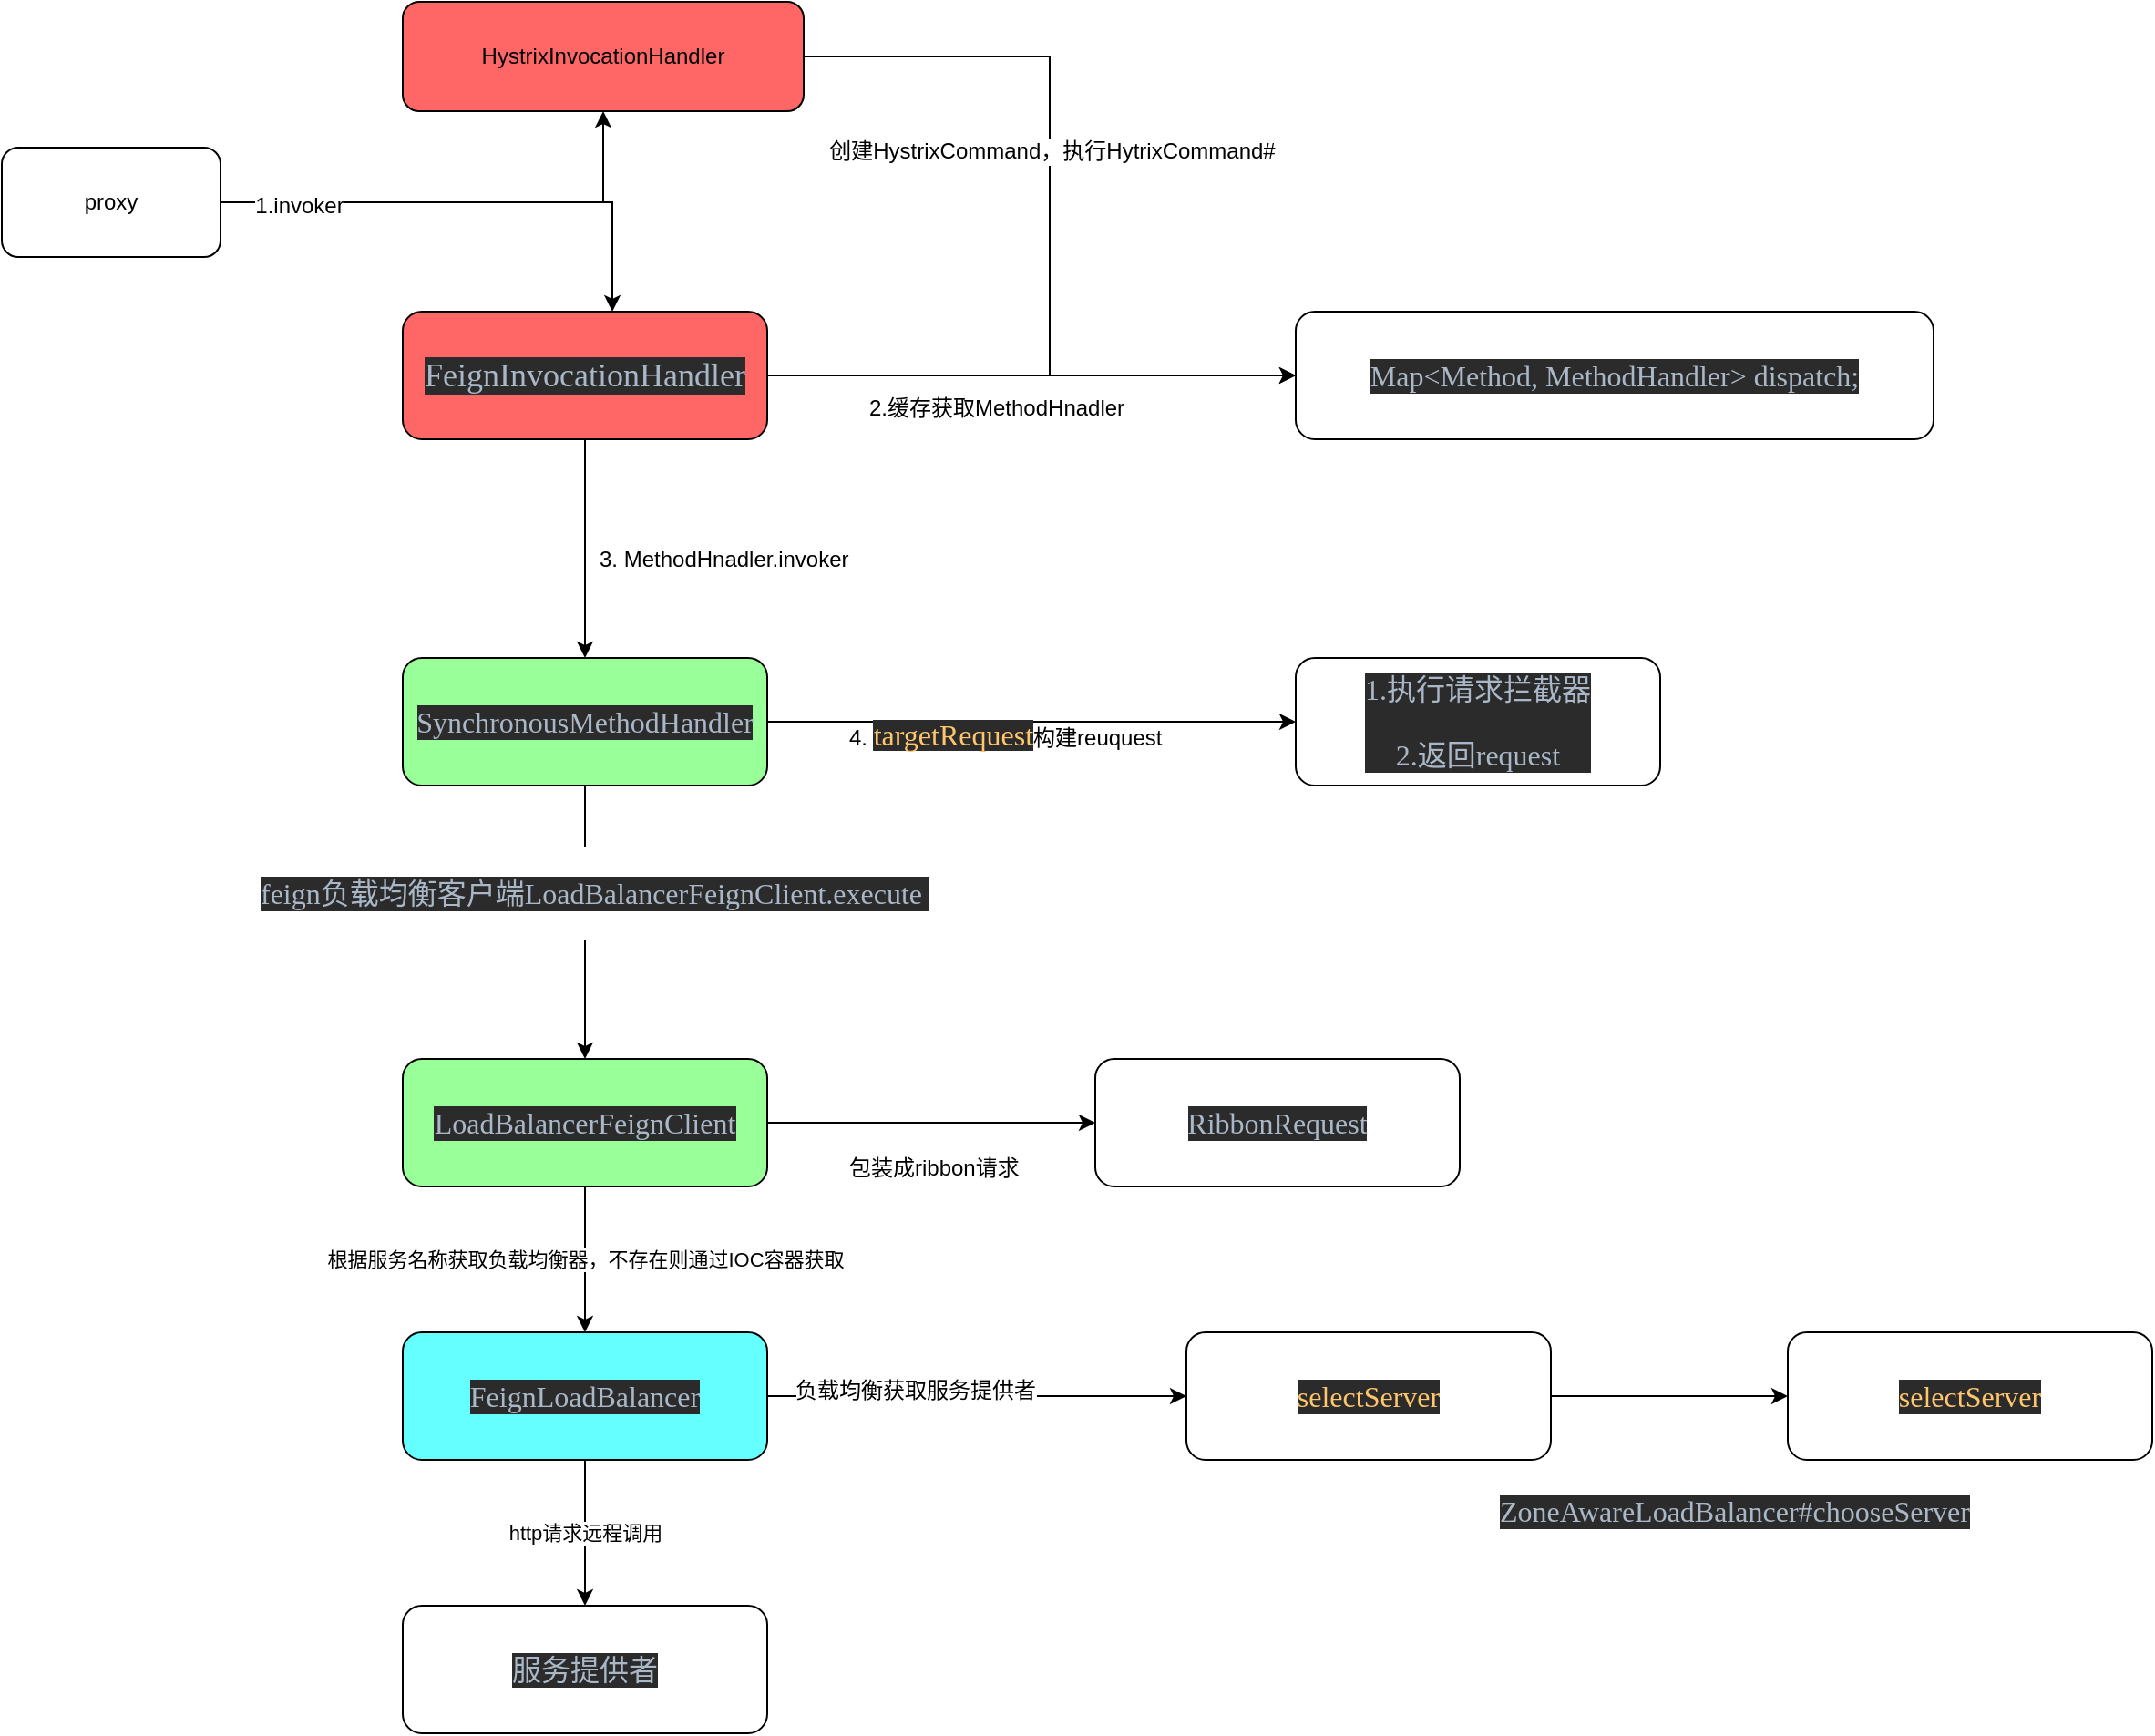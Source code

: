 <mxfile version="21.1.9" type="github">
  <diagram name="第 1 页" id="qn3Tn2SquWqW-UXo0Z5R">
    <mxGraphModel dx="1434" dy="796" grid="1" gridSize="10" guides="1" tooltips="1" connect="1" arrows="1" fold="1" page="1" pageScale="1" pageWidth="827" pageHeight="1169" math="0" shadow="0">
      <root>
        <mxCell id="0" />
        <mxCell id="1" parent="0" />
        <mxCell id="pDx7gOPHF9VMvQiZueu2-1" value="" style="edgeStyle=orthogonalEdgeStyle;rounded=0;orthogonalLoop=1;jettySize=auto;html=1;" edge="1" parent="1" source="pDx7gOPHF9VMvQiZueu2-5" target="pDx7gOPHF9VMvQiZueu2-8">
          <mxGeometry relative="1" as="geometry" />
        </mxCell>
        <mxCell id="pDx7gOPHF9VMvQiZueu2-2" style="edgeStyle=orthogonalEdgeStyle;rounded=0;orthogonalLoop=1;jettySize=auto;html=1;entryX=0.575;entryY=0;entryDx=0;entryDy=0;entryPerimeter=0;" edge="1" parent="1" source="pDx7gOPHF9VMvQiZueu2-5" target="pDx7gOPHF9VMvQiZueu2-11">
          <mxGeometry relative="1" as="geometry" />
        </mxCell>
        <mxCell id="pDx7gOPHF9VMvQiZueu2-3" value="in" style="text;html=1;resizable=0;points=[];align=center;verticalAlign=middle;labelBackgroundColor=#ffffff;" vertex="1" connectable="0" parent="pDx7gOPHF9VMvQiZueu2-2">
          <mxGeometry x="-0.635" y="-3" relative="1" as="geometry">
            <mxPoint as="offset" />
          </mxGeometry>
        </mxCell>
        <mxCell id="pDx7gOPHF9VMvQiZueu2-4" value="1.invoker" style="text;html=1;resizable=0;points=[];align=center;verticalAlign=middle;labelBackgroundColor=#ffffff;" vertex="1" connectable="0" parent="pDx7gOPHF9VMvQiZueu2-2">
          <mxGeometry x="-0.69" y="-2" relative="1" as="geometry">
            <mxPoint as="offset" />
          </mxGeometry>
        </mxCell>
        <mxCell id="pDx7gOPHF9VMvQiZueu2-5" value="proxy" style="rounded=1;whiteSpace=wrap;html=1;" vertex="1" parent="1">
          <mxGeometry x="50" y="300" width="120" height="60" as="geometry" />
        </mxCell>
        <mxCell id="pDx7gOPHF9VMvQiZueu2-6" style="edgeStyle=orthogonalEdgeStyle;rounded=0;orthogonalLoop=1;jettySize=auto;html=1;entryX=0;entryY=0.5;entryDx=0;entryDy=0;" edge="1" parent="1" source="pDx7gOPHF9VMvQiZueu2-8" target="pDx7gOPHF9VMvQiZueu2-30">
          <mxGeometry relative="1" as="geometry" />
        </mxCell>
        <mxCell id="pDx7gOPHF9VMvQiZueu2-7" value="创建HystrixCommand，执行HytrixCommand#" style="text;html=1;resizable=0;points=[];align=center;verticalAlign=middle;labelBackgroundColor=#ffffff;" vertex="1" connectable="0" parent="pDx7gOPHF9VMvQiZueu2-6">
          <mxGeometry x="-0.393" y="-52" relative="1" as="geometry">
            <mxPoint x="53" y="52" as="offset" />
          </mxGeometry>
        </mxCell>
        <mxCell id="pDx7gOPHF9VMvQiZueu2-8" value="HystrixInvocationHandler" style="rounded=1;whiteSpace=wrap;html=1;fillColor=#FF6666;" vertex="1" parent="1">
          <mxGeometry x="270" y="220" width="220" height="60" as="geometry" />
        </mxCell>
        <mxCell id="pDx7gOPHF9VMvQiZueu2-9" value="" style="edgeStyle=orthogonalEdgeStyle;rounded=0;orthogonalLoop=1;jettySize=auto;html=1;" edge="1" parent="1" source="pDx7gOPHF9VMvQiZueu2-11" target="pDx7gOPHF9VMvQiZueu2-30">
          <mxGeometry relative="1" as="geometry" />
        </mxCell>
        <mxCell id="pDx7gOPHF9VMvQiZueu2-10" value="" style="edgeStyle=orthogonalEdgeStyle;rounded=0;orthogonalLoop=1;jettySize=auto;html=1;" edge="1" parent="1" source="pDx7gOPHF9VMvQiZueu2-11" target="pDx7gOPHF9VMvQiZueu2-15">
          <mxGeometry relative="1" as="geometry" />
        </mxCell>
        <mxCell id="pDx7gOPHF9VMvQiZueu2-11" value="&lt;pre style=&quot;background-color: rgb(43 , 43 , 43)&quot;&gt;&lt;font color=&quot;#a9b7c6&quot; face=&quot;consolas&quot;&gt;&lt;font style=&quot;font-size: 18px&quot;&gt;FeignInvocationHandler&lt;/font&gt;&lt;span style=&quot;font-size: 12pt&quot;&gt;&lt;br&gt;&lt;/span&gt;&lt;/font&gt;&lt;/pre&gt;" style="rounded=1;whiteSpace=wrap;html=1;fillColor=#FF6666;" vertex="1" parent="1">
          <mxGeometry x="270" y="390" width="200" height="70" as="geometry" />
        </mxCell>
        <mxCell id="pDx7gOPHF9VMvQiZueu2-12" value="" style="edgeStyle=orthogonalEdgeStyle;rounded=0;orthogonalLoop=1;jettySize=auto;html=1;" edge="1" parent="1" source="pDx7gOPHF9VMvQiZueu2-15" target="pDx7gOPHF9VMvQiZueu2-29">
          <mxGeometry relative="1" as="geometry" />
        </mxCell>
        <mxCell id="pDx7gOPHF9VMvQiZueu2-13" value="" style="edgeStyle=orthogonalEdgeStyle;rounded=0;orthogonalLoop=1;jettySize=auto;html=1;" edge="1" parent="1" source="pDx7gOPHF9VMvQiZueu2-15" target="pDx7gOPHF9VMvQiZueu2-18">
          <mxGeometry relative="1" as="geometry">
            <Array as="points">
              <mxPoint x="370" y="690" />
              <mxPoint x="370" y="690" />
            </Array>
          </mxGeometry>
        </mxCell>
        <mxCell id="pDx7gOPHF9VMvQiZueu2-14" value="&lt;pre style=&quot;background-color: #2b2b2b ; color: #a9b7c6 ; font-family: &amp;#34;consolas&amp;#34; ; font-size: 12.0pt&quot;&gt;feign负载均衡客户端LoadBalancerFeignClient.execute &lt;/pre&gt;" style="text;html=1;resizable=0;points=[];align=center;verticalAlign=middle;labelBackgroundColor=#ffffff;" vertex="1" connectable="0" parent="pDx7gOPHF9VMvQiZueu2-13">
          <mxGeometry x="-0.213" y="5" relative="1" as="geometry">
            <mxPoint as="offset" />
          </mxGeometry>
        </mxCell>
        <mxCell id="pDx7gOPHF9VMvQiZueu2-15" value="&lt;pre style=&quot;background-color: rgb(43 , 43 , 43)&quot;&gt;&lt;pre style=&quot;color: rgb(169 , 183 , 198) ; font-family: &amp;#34;consolas&amp;#34; ; font-size: 12pt&quot;&gt;SynchronousMethodHandler&lt;/pre&gt;&lt;/pre&gt;" style="rounded=1;whiteSpace=wrap;html=1;fillColor=#99FF99;" vertex="1" parent="1">
          <mxGeometry x="270" y="580" width="200" height="70" as="geometry" />
        </mxCell>
        <mxCell id="pDx7gOPHF9VMvQiZueu2-16" value="" style="edgeStyle=orthogonalEdgeStyle;rounded=0;orthogonalLoop=1;jettySize=auto;html=1;" edge="1" parent="1" source="pDx7gOPHF9VMvQiZueu2-18" target="pDx7gOPHF9VMvQiZueu2-28">
          <mxGeometry relative="1" as="geometry">
            <Array as="points">
              <mxPoint x="550" y="835" />
              <mxPoint x="550" y="835" />
            </Array>
          </mxGeometry>
        </mxCell>
        <mxCell id="pDx7gOPHF9VMvQiZueu2-17" value="根据服务名称获取负载均衡器，不存在则通过IOC容器获取" style="edgeStyle=orthogonalEdgeStyle;rounded=0;orthogonalLoop=1;jettySize=auto;html=1;" edge="1" parent="1" source="pDx7gOPHF9VMvQiZueu2-18" target="pDx7gOPHF9VMvQiZueu2-23">
          <mxGeometry relative="1" as="geometry" />
        </mxCell>
        <mxCell id="pDx7gOPHF9VMvQiZueu2-18" value="&lt;pre style=&quot;background-color: rgb(43 , 43 , 43)&quot;&gt;&lt;pre style=&quot;color: rgb(169 , 183 , 198) ; font-family: &amp;#34;consolas&amp;#34; ; font-size: 12pt&quot;&gt;&lt;pre style=&quot;font-family: &amp;#34;consolas&amp;#34; ; font-size: 12pt&quot;&gt;LoadBalancerFeignClient&lt;/pre&gt;&lt;/pre&gt;&lt;/pre&gt;" style="rounded=1;whiteSpace=wrap;html=1;fillColor=#99FF99;" vertex="1" parent="1">
          <mxGeometry x="270" y="800" width="200" height="70" as="geometry" />
        </mxCell>
        <mxCell id="pDx7gOPHF9VMvQiZueu2-19" value="" style="edgeStyle=orthogonalEdgeStyle;rounded=0;orthogonalLoop=1;jettySize=auto;html=1;" edge="1" parent="1" source="pDx7gOPHF9VMvQiZueu2-23" target="pDx7gOPHF9VMvQiZueu2-26">
          <mxGeometry relative="1" as="geometry" />
        </mxCell>
        <mxCell id="pDx7gOPHF9VMvQiZueu2-20" value="&lt;pre style=&quot;background-color: #2b2b2b ; color: #a9b7c6 ; font-family: &amp;#34;consolas&amp;#34; ; font-size: 12.0pt&quot;&gt;&lt;br&gt;&lt;/pre&gt;" style="text;html=1;resizable=0;points=[];align=center;verticalAlign=middle;labelBackgroundColor=#ffffff;" vertex="1" connectable="0" parent="pDx7gOPHF9VMvQiZueu2-19">
          <mxGeometry x="-0.17" y="4" relative="1" as="geometry">
            <mxPoint as="offset" />
          </mxGeometry>
        </mxCell>
        <mxCell id="pDx7gOPHF9VMvQiZueu2-21" value="负载均衡获取服务提供者" style="text;html=1;resizable=0;points=[];align=center;verticalAlign=middle;labelBackgroundColor=#ffffff;" vertex="1" connectable="0" parent="pDx7gOPHF9VMvQiZueu2-19">
          <mxGeometry x="-0.3" y="3" relative="1" as="geometry">
            <mxPoint as="offset" />
          </mxGeometry>
        </mxCell>
        <mxCell id="pDx7gOPHF9VMvQiZueu2-22" value="http请求远程调用" style="edgeStyle=orthogonalEdgeStyle;rounded=0;orthogonalLoop=1;jettySize=auto;html=1;" edge="1" parent="1" source="pDx7gOPHF9VMvQiZueu2-23" target="pDx7gOPHF9VMvQiZueu2-24">
          <mxGeometry relative="1" as="geometry" />
        </mxCell>
        <mxCell id="pDx7gOPHF9VMvQiZueu2-23" value="&lt;pre style=&quot;background-color: rgb(43 , 43 , 43)&quot;&gt;&lt;pre style=&quot;color: rgb(169 , 183 , 198) ; font-family: &amp;#34;consolas&amp;#34; ; font-size: 12pt&quot;&gt;&lt;pre style=&quot;font-family: &amp;#34;consolas&amp;#34; ; font-size: 12pt&quot;&gt;&lt;pre style=&quot;font-family: &amp;#34;consolas&amp;#34; ; font-size: 12pt&quot;&gt;FeignLoadBalancer&lt;/pre&gt;&lt;/pre&gt;&lt;/pre&gt;&lt;/pre&gt;" style="rounded=1;whiteSpace=wrap;html=1;fillColor=#66FFFF;" vertex="1" parent="1">
          <mxGeometry x="270" y="950" width="200" height="70" as="geometry" />
        </mxCell>
        <mxCell id="pDx7gOPHF9VMvQiZueu2-24" value="&lt;pre style=&quot;background-color: rgb(43 , 43 , 43)&quot;&gt;&lt;pre style=&quot;color: rgb(169 , 183 , 198) ; font-family: &amp;#34;consolas&amp;#34; ; font-size: 12pt&quot;&gt;&lt;pre style=&quot;font-family: &amp;#34;consolas&amp;#34; ; font-size: 12pt&quot;&gt;&lt;pre style=&quot;font-family: &amp;#34;consolas&amp;#34; ; font-size: 12pt&quot;&gt;服务提供者&lt;/pre&gt;&lt;/pre&gt;&lt;/pre&gt;&lt;/pre&gt;" style="rounded=1;whiteSpace=wrap;html=1;" vertex="1" parent="1">
          <mxGeometry x="270" y="1100" width="200" height="70" as="geometry" />
        </mxCell>
        <mxCell id="pDx7gOPHF9VMvQiZueu2-25" value="" style="edgeStyle=orthogonalEdgeStyle;rounded=0;orthogonalLoop=1;jettySize=auto;html=1;" edge="1" parent="1" source="pDx7gOPHF9VMvQiZueu2-26" target="pDx7gOPHF9VMvQiZueu2-27">
          <mxGeometry relative="1" as="geometry" />
        </mxCell>
        <mxCell id="pDx7gOPHF9VMvQiZueu2-26" value="&lt;pre style=&quot;background-color: rgb(43 , 43 , 43)&quot;&gt;&lt;pre style=&quot;color: rgb(169 , 183 , 198) ; font-family: &amp;#34;consolas&amp;#34; ; font-size: 12pt&quot;&gt;&lt;pre style=&quot;font-family: &amp;#34;consolas&amp;#34; ; font-size: 12pt&quot;&gt;&lt;pre style=&quot;font-family: &amp;#34;consolas&amp;#34; ; font-size: 12pt&quot;&gt;&lt;pre style=&quot;font-family: &amp;#34;consolas&amp;#34; ; font-size: 12pt&quot;&gt;&lt;span style=&quot;color: rgb(255 , 198 , 109)&quot;&gt;selectServer&lt;/span&gt;&lt;/pre&gt;&lt;/pre&gt;&lt;/pre&gt;&lt;/pre&gt;&lt;/pre&gt;" style="rounded=1;whiteSpace=wrap;html=1;" vertex="1" parent="1">
          <mxGeometry x="700" y="950" width="200" height="70" as="geometry" />
        </mxCell>
        <mxCell id="pDx7gOPHF9VMvQiZueu2-27" value="&lt;pre style=&quot;background-color: rgb(43 , 43 , 43)&quot;&gt;&lt;pre style=&quot;color: rgb(169 , 183 , 198) ; font-family: &amp;#34;consolas&amp;#34; ; font-size: 12pt&quot;&gt;&lt;pre style=&quot;font-family: &amp;#34;consolas&amp;#34; ; font-size: 12pt&quot;&gt;&lt;pre style=&quot;font-family: &amp;#34;consolas&amp;#34; ; font-size: 12pt&quot;&gt;&lt;pre style=&quot;font-family: &amp;#34;consolas&amp;#34; ; font-size: 12pt&quot;&gt;&lt;span style=&quot;color: rgb(255 , 198 , 109)&quot;&gt;selectServer&lt;/span&gt;&lt;/pre&gt;&lt;/pre&gt;&lt;/pre&gt;&lt;/pre&gt;&lt;/pre&gt;" style="rounded=1;whiteSpace=wrap;html=1;" vertex="1" parent="1">
          <mxGeometry x="1030" y="950" width="200" height="70" as="geometry" />
        </mxCell>
        <mxCell id="pDx7gOPHF9VMvQiZueu2-28" value="&lt;pre style=&quot;background-color: rgb(43 , 43 , 43)&quot;&gt;&lt;pre style=&quot;color: rgb(169 , 183 , 198) ; font-family: &amp;#34;consolas&amp;#34; ; font-size: 12pt&quot;&gt;&lt;pre style=&quot;font-family: &amp;#34;consolas&amp;#34; ; font-size: 12pt&quot;&gt;&lt;pre style=&quot;font-family: &amp;#34;consolas&amp;#34; ; font-size: 12pt&quot;&gt;RibbonRequest&lt;/pre&gt;&lt;/pre&gt;&lt;/pre&gt;&lt;/pre&gt;" style="rounded=1;whiteSpace=wrap;html=1;" vertex="1" parent="1">
          <mxGeometry x="650" y="800" width="200" height="70" as="geometry" />
        </mxCell>
        <mxCell id="pDx7gOPHF9VMvQiZueu2-29" value="&lt;pre style=&quot;background-color: rgb(43 , 43 , 43)&quot;&gt;&lt;pre style=&quot;color: rgb(169 , 183 , 198) ; font-family: &amp;#34;consolas&amp;#34; ; font-size: 12pt&quot;&gt;1.执行请求拦截器&lt;/pre&gt;&lt;pre style=&quot;color: rgb(169 , 183 , 198) ; font-family: &amp;#34;consolas&amp;#34; ; font-size: 12pt&quot;&gt;2.返回request&lt;/pre&gt;&lt;/pre&gt;" style="rounded=1;whiteSpace=wrap;html=1;fillColor=#FFFFFF;" vertex="1" parent="1">
          <mxGeometry x="760" y="580" width="200" height="70" as="geometry" />
        </mxCell>
        <mxCell id="pDx7gOPHF9VMvQiZueu2-30" value="&lt;pre style=&quot;background-color: rgb(43 , 43 , 43)&quot;&gt;&lt;pre&gt;&lt;font color=&quot;#a9b7c6&quot; face=&quot;consolas&quot;&gt;&lt;span style=&quot;font-size: 16px&quot;&gt;Map&amp;lt;Method, MethodHandler&amp;gt; dispatch;&lt;/span&gt;&lt;span style=&quot;font-size: 12pt&quot;&gt;&lt;br&gt;&lt;/span&gt;&lt;/font&gt;&lt;/pre&gt;&lt;/pre&gt;" style="rounded=1;whiteSpace=wrap;html=1;" vertex="1" parent="1">
          <mxGeometry x="760" y="390" width="350" height="70" as="geometry" />
        </mxCell>
        <mxCell id="pDx7gOPHF9VMvQiZueu2-31" value="2.缓存获取MethodHnadler" style="text;html=1;resizable=0;points=[];autosize=1;align=left;verticalAlign=top;spacingTop=-4;" vertex="1" parent="1">
          <mxGeometry x="524" y="433" width="160" height="20" as="geometry" />
        </mxCell>
        <mxCell id="pDx7gOPHF9VMvQiZueu2-32" value="3. MethodHnadler.invoker" style="text;html=1;resizable=0;points=[];autosize=1;align=left;verticalAlign=top;spacingTop=-4;" vertex="1" parent="1">
          <mxGeometry x="376" y="516" width="150" height="20" as="geometry" />
        </mxCell>
        <mxCell id="pDx7gOPHF9VMvQiZueu2-33" value="4.&amp;nbsp;&lt;span style=&quot;color: rgb(255 , 198 , 109) ; background-color: rgb(43 , 43 , 43) ; font-family: &amp;#34;consolas&amp;#34; ; font-size: 12pt&quot;&gt;targetRequest&lt;/span&gt;&lt;span&gt;构建reuquest&lt;/span&gt;" style="text;html=1;resizable=0;points=[];autosize=1;align=left;verticalAlign=top;spacingTop=-4;" vertex="1" parent="1">
          <mxGeometry x="513" y="610" width="210" height="20" as="geometry" />
        </mxCell>
        <mxCell id="pDx7gOPHF9VMvQiZueu2-34" value="包装成ribbon请求" style="text;html=1;resizable=0;points=[];autosize=1;align=left;verticalAlign=top;spacingTop=-4;" vertex="1" parent="1">
          <mxGeometry x="513" y="850" width="110" height="20" as="geometry" />
        </mxCell>
        <mxCell id="pDx7gOPHF9VMvQiZueu2-35" value="&lt;pre style=&quot;background-color: #2b2b2b ; color: #a9b7c6 ; font-family: &amp;#34;consolas&amp;#34; ; font-size: 12.0pt&quot;&gt;&lt;span style=&quot;font-family: &amp;#34;consolas&amp;#34; ; font-size: 12pt ; white-space: nowrap&quot;&gt;ZoneAwareLoadBalancer&lt;/span&gt;#chooseServer&lt;/pre&gt;" style="text;html=1;resizable=0;points=[];autosize=1;align=left;verticalAlign=top;spacingTop=-4;" vertex="1" parent="1">
          <mxGeometry x="870" y="1020" width="310" height="50" as="geometry" />
        </mxCell>
      </root>
    </mxGraphModel>
  </diagram>
</mxfile>
